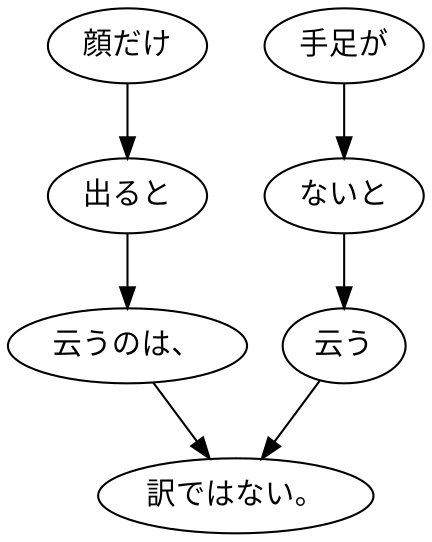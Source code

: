 digraph graph3280 {
	node0 [label="顔だけ"];
	node1 [label="出ると"];
	node2 [label="云うのは、"];
	node3 [label="手足が"];
	node4 [label="ないと"];
	node5 [label="云う"];
	node6 [label="訳ではない。"];
	node0 -> node1;
	node1 -> node2;
	node2 -> node6;
	node3 -> node4;
	node4 -> node5;
	node5 -> node6;
}
